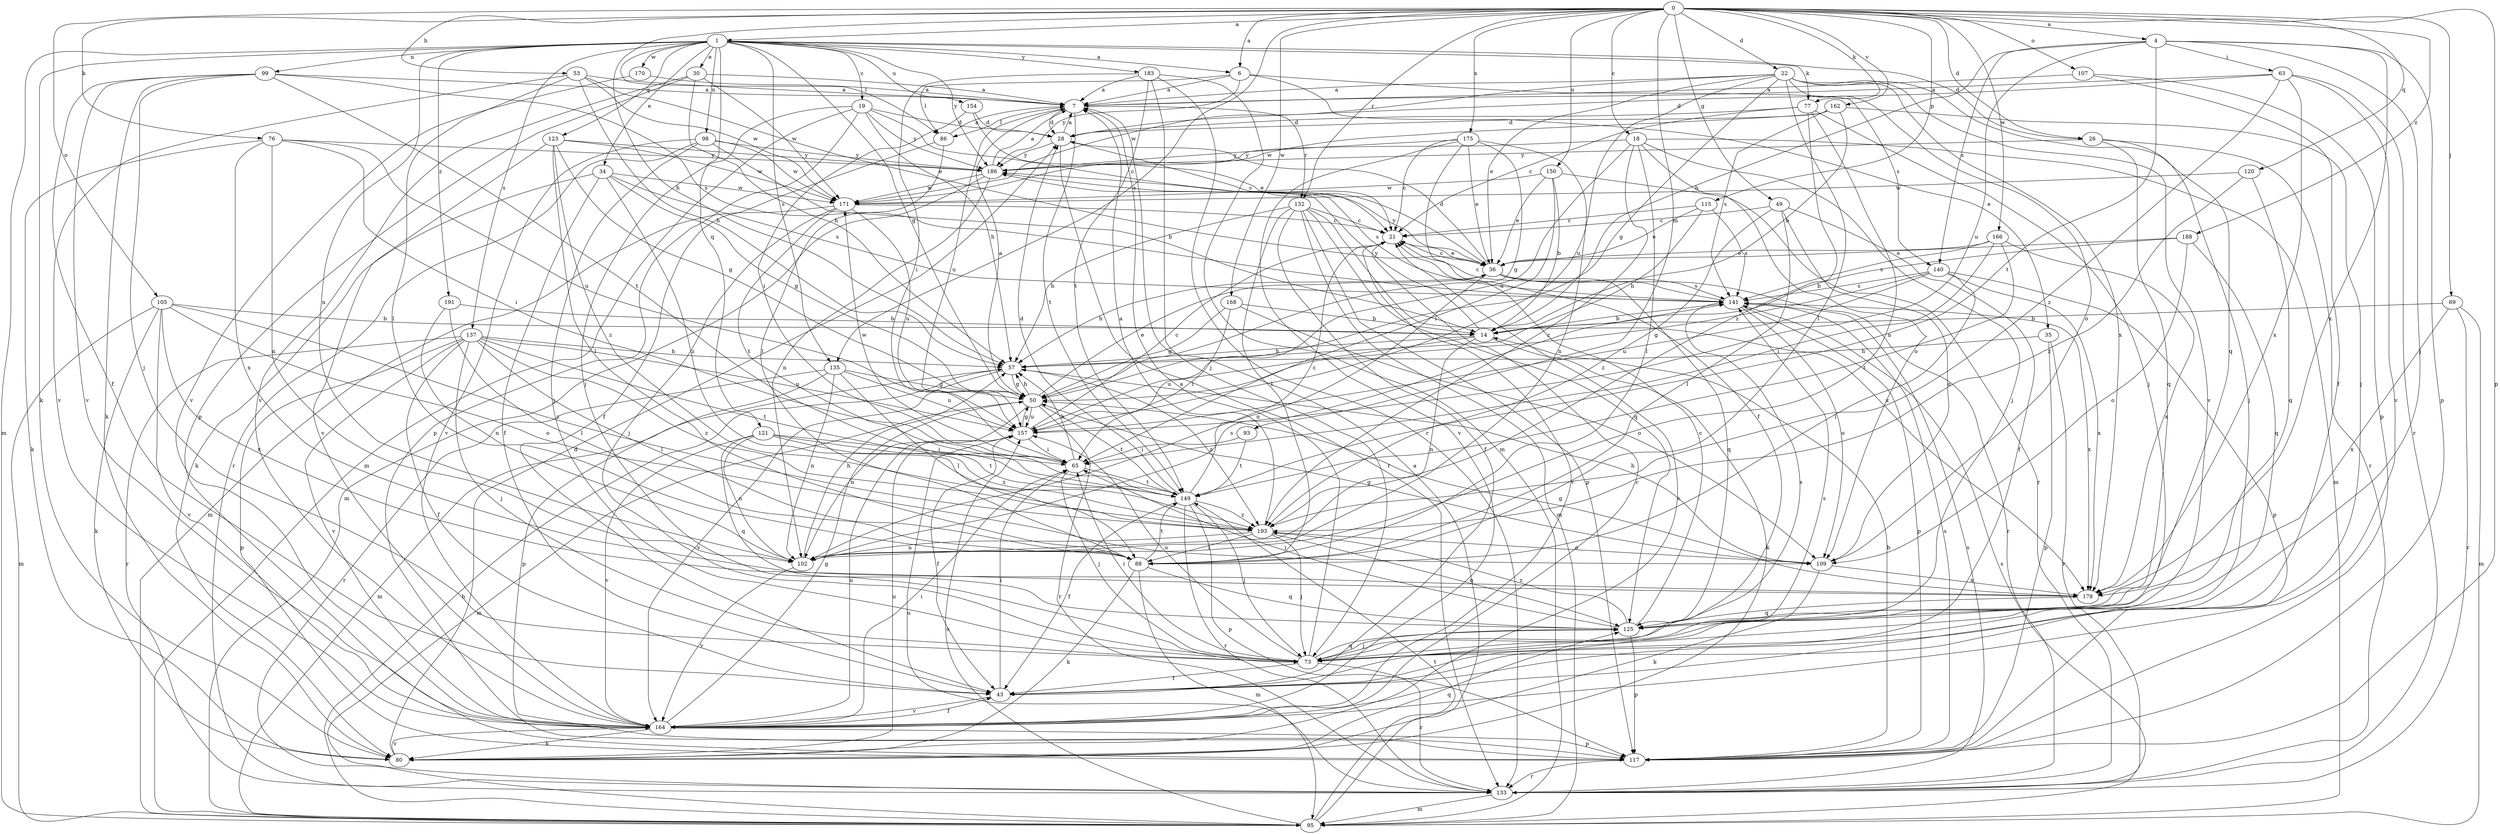 strict digraph  {
0;
1;
4;
6;
7;
14;
18;
19;
21;
22;
26;
28;
30;
34;
35;
36;
43;
49;
50;
53;
57;
63;
65;
69;
73;
76;
77;
80;
86;
88;
93;
95;
98;
99;
102;
105;
107;
109;
115;
117;
120;
121;
123;
125;
132;
133;
135;
137;
140;
141;
149;
150;
154;
157;
162;
164;
166;
168;
170;
171;
175;
178;
183;
186;
188;
191;
193;
0 -> 1  [label=a];
0 -> 4  [label=a];
0 -> 6  [label=a];
0 -> 18  [label=c];
0 -> 22  [label=d];
0 -> 26  [label=d];
0 -> 49  [label=g];
0 -> 53  [label=h];
0 -> 57  [label=h];
0 -> 69  [label=j];
0 -> 76  [label=k];
0 -> 77  [label=k];
0 -> 93  [label=m];
0 -> 105  [label=o];
0 -> 107  [label=o];
0 -> 115  [label=p];
0 -> 117  [label=p];
0 -> 120  [label=q];
0 -> 132  [label=r];
0 -> 135  [label=s];
0 -> 150  [label=u];
0 -> 162  [label=v];
0 -> 166  [label=w];
0 -> 168  [label=w];
0 -> 175  [label=x];
0 -> 188  [label=z];
1 -> 6  [label=a];
1 -> 19  [label=c];
1 -> 26  [label=d];
1 -> 30  [label=e];
1 -> 34  [label=e];
1 -> 50  [label=g];
1 -> 77  [label=k];
1 -> 80  [label=k];
1 -> 86  [label=l];
1 -> 95  [label=m];
1 -> 98  [label=n];
1 -> 99  [label=n];
1 -> 102  [label=n];
1 -> 121  [label=q];
1 -> 123  [label=q];
1 -> 135  [label=s];
1 -> 137  [label=s];
1 -> 154  [label=u];
1 -> 170  [label=w];
1 -> 183  [label=y];
1 -> 186  [label=y];
1 -> 191  [label=z];
4 -> 14  [label=b];
4 -> 63  [label=i];
4 -> 73  [label=j];
4 -> 117  [label=p];
4 -> 140  [label=s];
4 -> 149  [label=t];
4 -> 157  [label=u];
4 -> 178  [label=x];
6 -> 7  [label=a];
6 -> 35  [label=e];
6 -> 86  [label=l];
6 -> 140  [label=s];
6 -> 186  [label=y];
7 -> 28  [label=d];
7 -> 86  [label=l];
7 -> 132  [label=r];
7 -> 149  [label=t];
7 -> 157  [label=u];
14 -> 57  [label=h];
14 -> 80  [label=k];
14 -> 102  [label=n];
14 -> 157  [label=u];
14 -> 186  [label=y];
18 -> 73  [label=j];
18 -> 88  [label=l];
18 -> 95  [label=m];
18 -> 109  [label=o];
18 -> 157  [label=u];
18 -> 186  [label=y];
18 -> 193  [label=z];
19 -> 21  [label=c];
19 -> 28  [label=d];
19 -> 57  [label=h];
19 -> 73  [label=j];
19 -> 95  [label=m];
19 -> 117  [label=p];
19 -> 186  [label=y];
21 -> 36  [label=e];
21 -> 164  [label=v];
22 -> 7  [label=a];
22 -> 36  [label=e];
22 -> 50  [label=g];
22 -> 88  [label=l];
22 -> 109  [label=o];
22 -> 125  [label=q];
22 -> 157  [label=u];
22 -> 164  [label=v];
22 -> 171  [label=w];
22 -> 178  [label=x];
26 -> 73  [label=j];
26 -> 125  [label=q];
26 -> 133  [label=r];
26 -> 186  [label=y];
28 -> 7  [label=a];
28 -> 21  [label=c];
28 -> 133  [label=r];
28 -> 186  [label=y];
30 -> 7  [label=a];
30 -> 57  [label=h];
30 -> 117  [label=p];
30 -> 164  [label=v];
30 -> 171  [label=w];
34 -> 43  [label=f];
34 -> 50  [label=g];
34 -> 80  [label=k];
34 -> 141  [label=s];
34 -> 171  [label=w];
34 -> 193  [label=z];
35 -> 57  [label=h];
35 -> 117  [label=p];
35 -> 133  [label=r];
36 -> 21  [label=c];
36 -> 28  [label=d];
36 -> 57  [label=h];
36 -> 102  [label=n];
36 -> 125  [label=q];
36 -> 133  [label=r];
36 -> 141  [label=s];
36 -> 186  [label=y];
43 -> 65  [label=i];
43 -> 141  [label=s];
43 -> 164  [label=v];
49 -> 21  [label=c];
49 -> 43  [label=f];
49 -> 88  [label=l];
49 -> 109  [label=o];
49 -> 193  [label=z];
50 -> 7  [label=a];
50 -> 36  [label=e];
50 -> 57  [label=h];
50 -> 95  [label=m];
50 -> 102  [label=n];
50 -> 133  [label=r];
50 -> 149  [label=t];
50 -> 157  [label=u];
53 -> 7  [label=a];
53 -> 36  [label=e];
53 -> 57  [label=h];
53 -> 88  [label=l];
53 -> 164  [label=v];
53 -> 171  [label=w];
57 -> 50  [label=g];
57 -> 95  [label=m];
57 -> 164  [label=v];
57 -> 193  [label=z];
63 -> 7  [label=a];
63 -> 28  [label=d];
63 -> 133  [label=r];
63 -> 164  [label=v];
63 -> 178  [label=x];
63 -> 193  [label=z];
65 -> 57  [label=h];
65 -> 73  [label=j];
65 -> 149  [label=t];
65 -> 171  [label=w];
69 -> 14  [label=b];
69 -> 95  [label=m];
69 -> 133  [label=r];
69 -> 178  [label=x];
73 -> 7  [label=a];
73 -> 43  [label=f];
73 -> 65  [label=i];
73 -> 125  [label=q];
73 -> 133  [label=r];
73 -> 141  [label=s];
73 -> 157  [label=u];
76 -> 65  [label=i];
76 -> 80  [label=k];
76 -> 102  [label=n];
76 -> 157  [label=u];
76 -> 178  [label=x];
76 -> 186  [label=y];
77 -> 21  [label=c];
77 -> 28  [label=d];
77 -> 73  [label=j];
77 -> 102  [label=n];
77 -> 193  [label=z];
80 -> 21  [label=c];
80 -> 28  [label=d];
80 -> 125  [label=q];
80 -> 157  [label=u];
80 -> 164  [label=v];
86 -> 7  [label=a];
86 -> 43  [label=f];
86 -> 88  [label=l];
88 -> 80  [label=k];
88 -> 95  [label=m];
88 -> 125  [label=q];
88 -> 149  [label=t];
93 -> 65  [label=i];
93 -> 149  [label=t];
95 -> 7  [label=a];
95 -> 57  [label=h];
95 -> 141  [label=s];
95 -> 149  [label=t];
95 -> 157  [label=u];
98 -> 14  [label=b];
98 -> 73  [label=j];
98 -> 133  [label=r];
98 -> 164  [label=v];
98 -> 171  [label=w];
98 -> 186  [label=y];
99 -> 7  [label=a];
99 -> 43  [label=f];
99 -> 73  [label=j];
99 -> 80  [label=k];
99 -> 141  [label=s];
99 -> 149  [label=t];
99 -> 164  [label=v];
102 -> 57  [label=h];
102 -> 141  [label=s];
102 -> 164  [label=v];
105 -> 14  [label=b];
105 -> 80  [label=k];
105 -> 95  [label=m];
105 -> 109  [label=o];
105 -> 164  [label=v];
105 -> 178  [label=x];
105 -> 193  [label=z];
107 -> 7  [label=a];
107 -> 43  [label=f];
107 -> 117  [label=p];
109 -> 50  [label=g];
109 -> 57  [label=h];
109 -> 80  [label=k];
109 -> 178  [label=x];
115 -> 21  [label=c];
115 -> 36  [label=e];
115 -> 57  [label=h];
115 -> 141  [label=s];
117 -> 14  [label=b];
117 -> 133  [label=r];
117 -> 141  [label=s];
120 -> 125  [label=q];
120 -> 171  [label=w];
120 -> 193  [label=z];
121 -> 65  [label=i];
121 -> 102  [label=n];
121 -> 125  [label=q];
121 -> 149  [label=t];
121 -> 164  [label=v];
121 -> 193  [label=z];
123 -> 50  [label=g];
123 -> 88  [label=l];
123 -> 164  [label=v];
123 -> 171  [label=w];
123 -> 186  [label=y];
123 -> 193  [label=z];
125 -> 21  [label=c];
125 -> 65  [label=i];
125 -> 73  [label=j];
125 -> 117  [label=p];
125 -> 193  [label=z];
132 -> 21  [label=c];
132 -> 43  [label=f];
132 -> 57  [label=h];
132 -> 88  [label=l];
132 -> 95  [label=m];
132 -> 117  [label=p];
132 -> 125  [label=q];
132 -> 178  [label=x];
133 -> 95  [label=m];
133 -> 141  [label=s];
133 -> 157  [label=u];
135 -> 50  [label=g];
135 -> 88  [label=l];
135 -> 102  [label=n];
135 -> 117  [label=p];
135 -> 133  [label=r];
135 -> 157  [label=u];
137 -> 43  [label=f];
137 -> 57  [label=h];
137 -> 73  [label=j];
137 -> 88  [label=l];
137 -> 117  [label=p];
137 -> 133  [label=r];
137 -> 149  [label=t];
137 -> 157  [label=u];
137 -> 164  [label=v];
137 -> 193  [label=z];
140 -> 50  [label=g];
140 -> 88  [label=l];
140 -> 117  [label=p];
140 -> 141  [label=s];
140 -> 157  [label=u];
140 -> 178  [label=x];
141 -> 14  [label=b];
141 -> 21  [label=c];
141 -> 109  [label=o];
141 -> 117  [label=p];
141 -> 178  [label=x];
149 -> 21  [label=c];
149 -> 28  [label=d];
149 -> 43  [label=f];
149 -> 73  [label=j];
149 -> 117  [label=p];
149 -> 133  [label=r];
149 -> 193  [label=z];
150 -> 14  [label=b];
150 -> 36  [label=e];
150 -> 65  [label=i];
150 -> 133  [label=r];
150 -> 171  [label=w];
154 -> 28  [label=d];
154 -> 36  [label=e];
154 -> 65  [label=i];
157 -> 21  [label=c];
157 -> 43  [label=f];
157 -> 50  [label=g];
157 -> 65  [label=i];
162 -> 14  [label=b];
162 -> 28  [label=d];
162 -> 73  [label=j];
162 -> 141  [label=s];
162 -> 171  [label=w];
164 -> 21  [label=c];
164 -> 43  [label=f];
164 -> 50  [label=g];
164 -> 65  [label=i];
164 -> 80  [label=k];
164 -> 117  [label=p];
164 -> 157  [label=u];
166 -> 36  [label=e];
166 -> 65  [label=i];
166 -> 141  [label=s];
166 -> 149  [label=t];
166 -> 178  [label=x];
168 -> 14  [label=b];
168 -> 50  [label=g];
168 -> 65  [label=i];
168 -> 109  [label=o];
170 -> 7  [label=a];
170 -> 164  [label=v];
171 -> 21  [label=c];
171 -> 73  [label=j];
171 -> 95  [label=m];
171 -> 149  [label=t];
171 -> 157  [label=u];
175 -> 21  [label=c];
175 -> 36  [label=e];
175 -> 43  [label=f];
175 -> 50  [label=g];
175 -> 102  [label=n];
175 -> 164  [label=v];
175 -> 186  [label=y];
178 -> 50  [label=g];
178 -> 125  [label=q];
183 -> 7  [label=a];
183 -> 65  [label=i];
183 -> 73  [label=j];
183 -> 95  [label=m];
183 -> 133  [label=r];
183 -> 149  [label=t];
186 -> 7  [label=a];
186 -> 95  [label=m];
186 -> 102  [label=n];
186 -> 141  [label=s];
186 -> 171  [label=w];
188 -> 14  [label=b];
188 -> 36  [label=e];
188 -> 109  [label=o];
188 -> 125  [label=q];
191 -> 14  [label=b];
191 -> 88  [label=l];
191 -> 102  [label=n];
193 -> 7  [label=a];
193 -> 73  [label=j];
193 -> 88  [label=l];
193 -> 102  [label=n];
193 -> 109  [label=o];
193 -> 125  [label=q];
}
